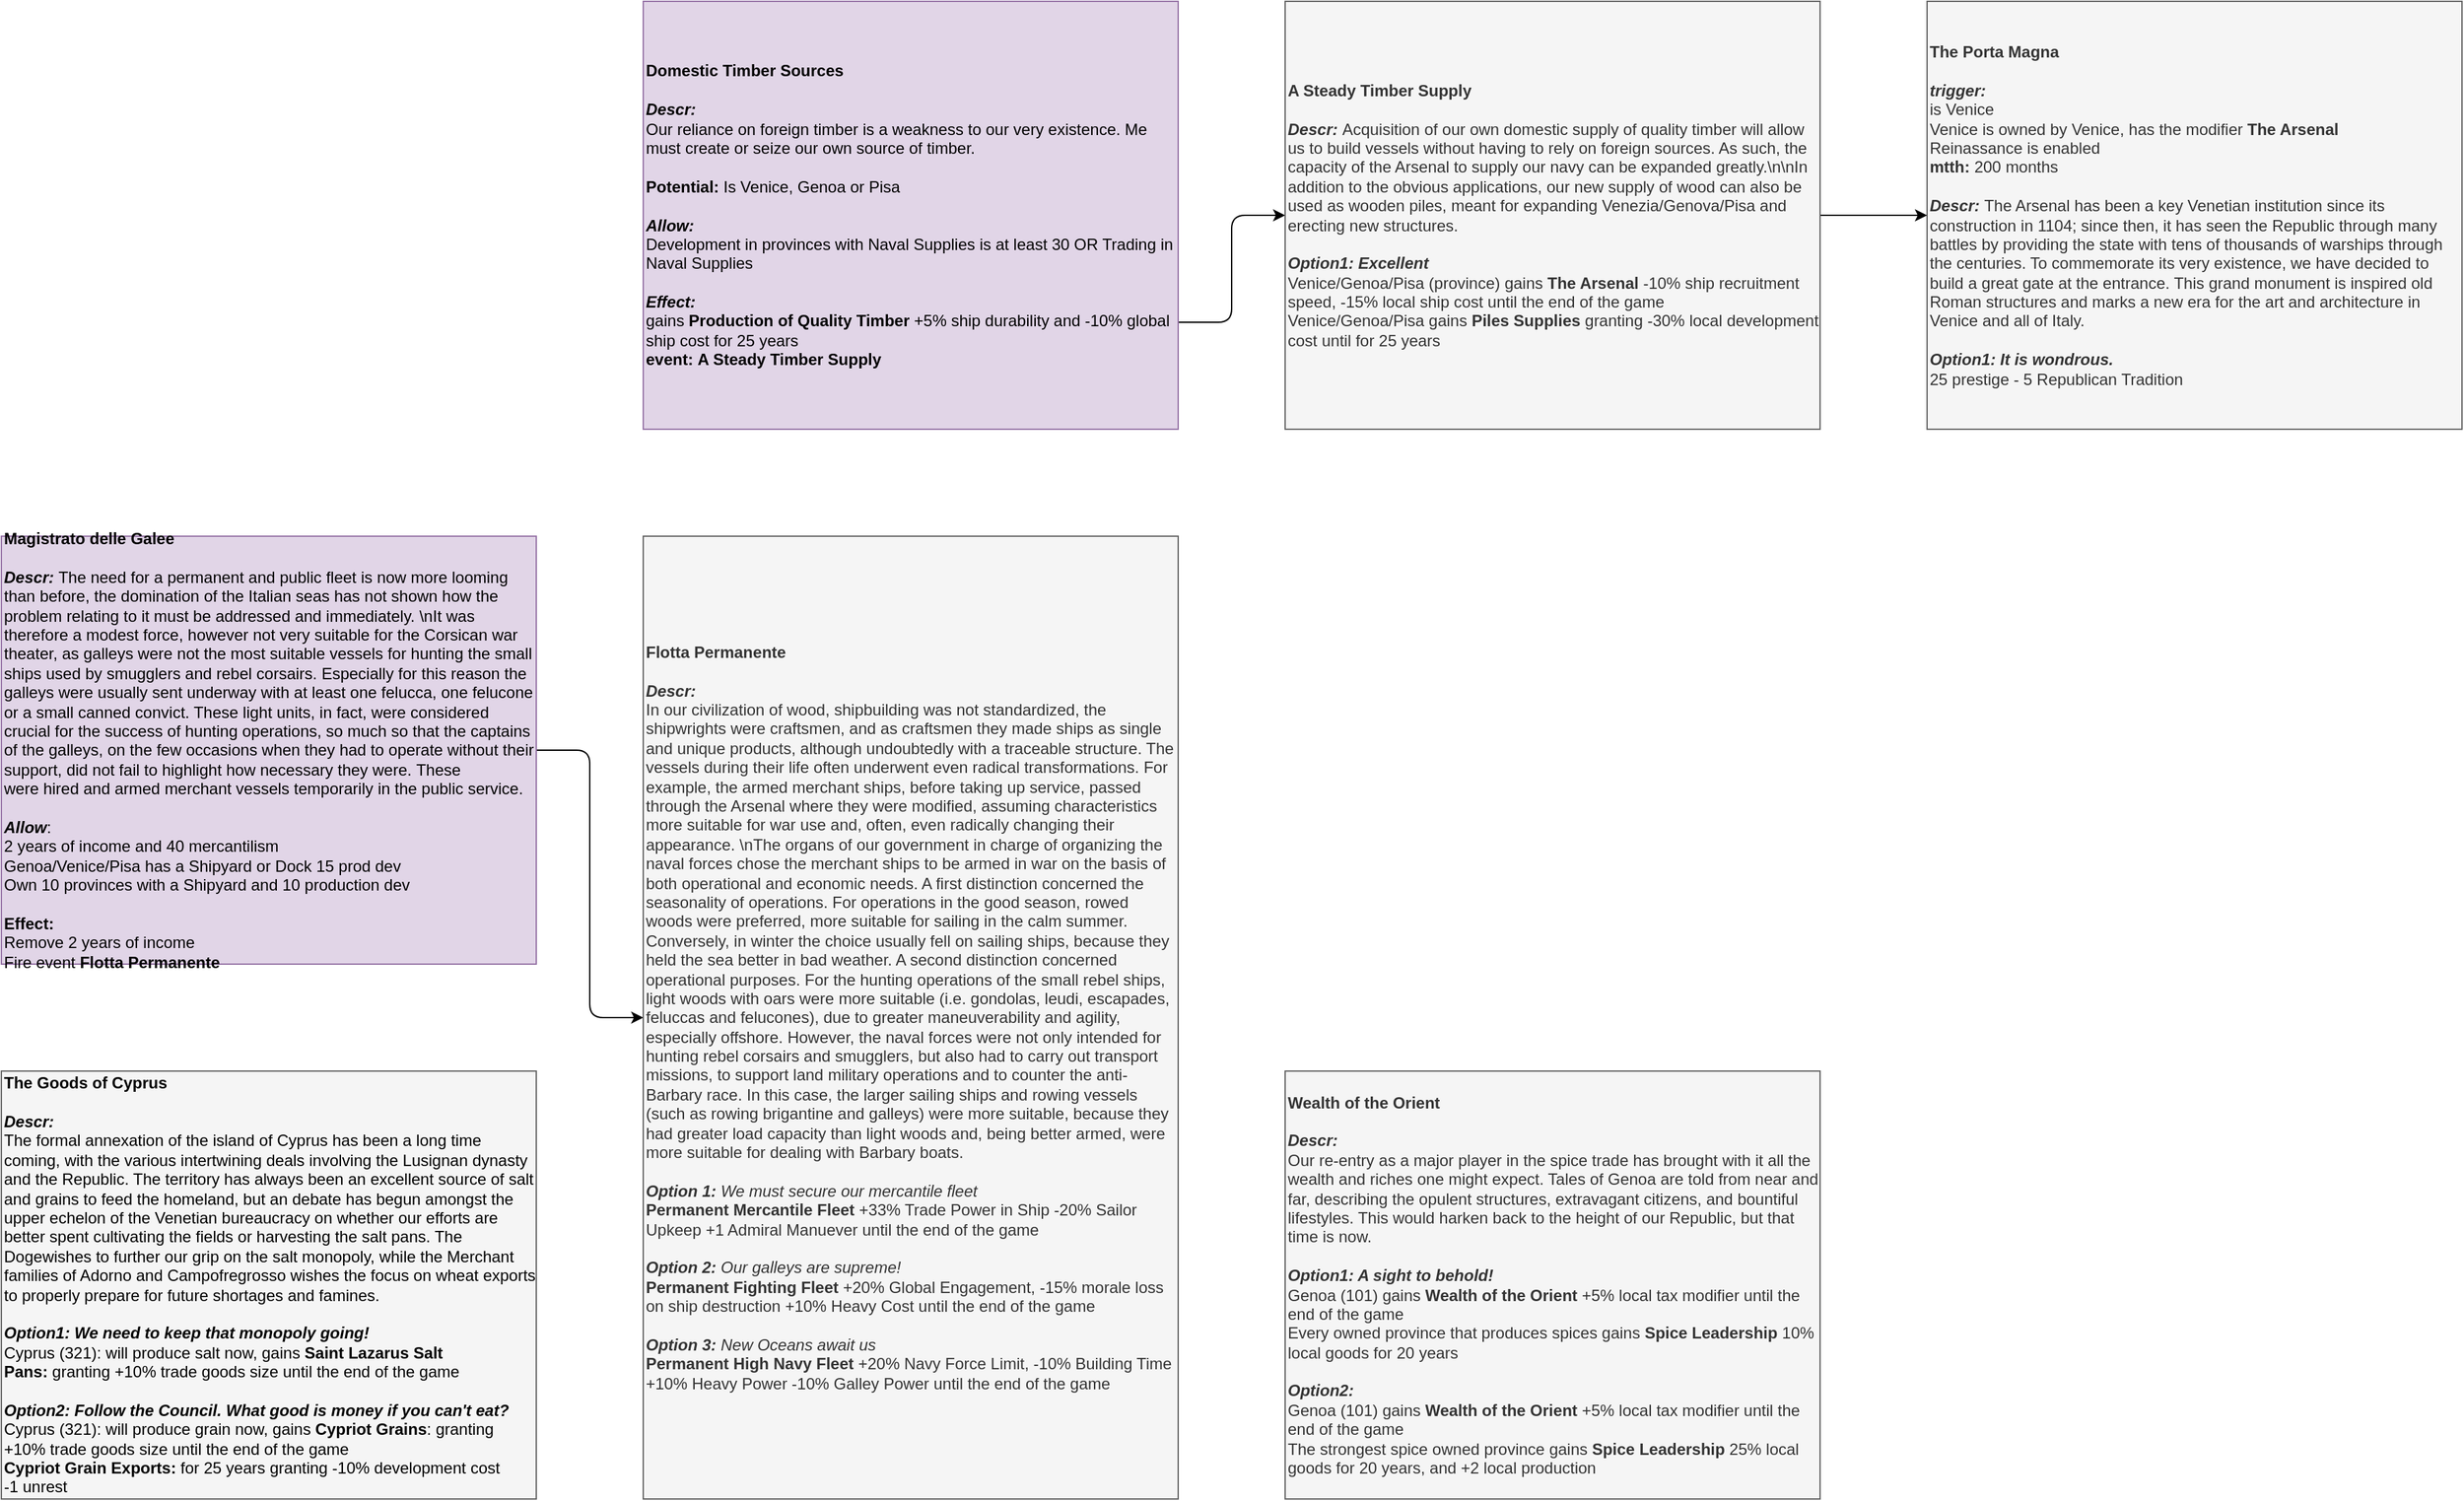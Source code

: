 <mxfile version="13.3.1" type="device"><diagram id="vww9j70o9DxDzDFPj5-_" name="Decisions/Events"><mxGraphModel dx="2770" dy="1405" grid="1" gridSize="10" guides="1" tooltips="1" connect="1" arrows="1" fold="1" page="1" pageScale="1" pageWidth="827" pageHeight="1169" math="0" shadow="0"><root><mxCell id="0"/><mxCell id="1" parent="0"/><mxCell id="zmLs5oJsTQ7MboL4f-MR-5" style="edgeStyle=orthogonalEdgeStyle;rounded=1;orthogonalLoop=1;jettySize=auto;html=1;exitX=1;exitY=0.75;exitDx=0;exitDy=0;fontSize=10;" parent="1" source="zmLs5oJsTQ7MboL4f-MR-1" target="zmLs5oJsTQ7MboL4f-MR-3" edge="1"><mxGeometry relative="1" as="geometry"/></mxCell><mxCell id="zmLs5oJsTQ7MboL4f-MR-1" value="&lt;div style=&quot;font-size: 12px&quot;&gt;&lt;b style=&quot;font-size: 12px&quot;&gt;Domestic Timber Sources&lt;/b&gt;&lt;br style=&quot;font-size: 12px&quot;&gt;&lt;/div&gt;&lt;div style=&quot;font-size: 12px&quot;&gt;&lt;b style=&quot;font-size: 12px&quot;&gt;&lt;br style=&quot;font-size: 12px&quot;&gt;&lt;/b&gt;&lt;/div&gt;&lt;div style=&quot;font-size: 12px&quot;&gt;&lt;b style=&quot;font-size: 12px&quot;&gt;&lt;i style=&quot;font-size: 12px&quot;&gt;Descr:&lt;/i&gt;&lt;/b&gt;&amp;nbsp;&lt;/div&gt;&lt;div style=&quot;font-size: 12px&quot;&gt;Our reliance on foreign timber is a weakness to our very existence. Me must create or seize our own source of timber.&lt;/div&gt;&lt;div style=&quot;font-size: 12px&quot;&gt;&lt;br style=&quot;font-size: 12px&quot;&gt;&lt;/div&gt;&lt;div style=&quot;font-size: 12px&quot;&gt;&lt;b style=&quot;font-size: 12px&quot;&gt;Potential:&lt;/b&gt;&amp;nbsp;Is Venice, Genoa or Pisa&lt;/div&gt;&lt;div style=&quot;font-size: 12px&quot;&gt;&lt;br style=&quot;font-size: 12px&quot;&gt;&lt;/div&gt;&lt;div style=&quot;font-size: 12px&quot;&gt;&lt;b style=&quot;font-size: 12px&quot;&gt;&lt;i style=&quot;font-size: 12px&quot;&gt;Allow:&lt;/i&gt;&lt;/b&gt;&lt;/div&gt;&lt;div style=&quot;font-size: 12px&quot;&gt;Development in provinces with Naval Supplies is at least 30 OR Trading in Naval Supplies&lt;/div&gt;&lt;div style=&quot;font-size: 12px&quot;&gt;&lt;br style=&quot;font-size: 12px&quot;&gt;&lt;/div&gt;&lt;div style=&quot;font-size: 12px&quot;&gt;&lt;span style=&quot;font-size: 12px&quot;&gt;&lt;b style=&quot;font-size: 12px&quot;&gt;&lt;i style=&quot;font-size: 12px&quot;&gt;Effect:&lt;/i&gt;&lt;/b&gt;&lt;/span&gt;&lt;/div&gt;&lt;div style=&quot;font-size: 12px&quot;&gt;gains &lt;font style=&quot;font-size: 12px&quot;&gt;&lt;b style=&quot;font-size: 12px&quot;&gt;Production of Quality Timber&lt;/b&gt;&lt;/font&gt;&amp;nbsp;+&lt;font style=&quot;font-size: 12px&quot;&gt;5&lt;/font&gt;% ship durability and -10% global ship cost for 25 years&lt;br style=&quot;font-size: 12px&quot;&gt;&lt;/div&gt;&lt;div style=&quot;font-size: 12px&quot;&gt;&lt;/div&gt;&lt;b style=&quot;font-size: 12px&quot;&gt;event:&amp;nbsp;A Steady Timber Supply&lt;/b&gt;" style="rounded=0;whiteSpace=wrap;html=1;fillColor=#e1d5e7;strokeColor=#9673a6;fontSize=12;align=left;labelBackgroundColor=none;fontColor=#000000;" parent="1" vertex="1"><mxGeometry x="480" width="400" height="320" as="geometry"/></mxCell><mxCell id="zmLs5oJsTQ7MboL4f-MR-2" value="&lt;div style=&quot;font-size: 12px;&quot;&gt;&lt;b style=&quot;font-size: 12px;&quot;&gt;The Porta Magna&lt;/b&gt;&lt;br style=&quot;font-size: 12px;&quot;&gt;&lt;/div&gt;&lt;div style=&quot;font-size: 12px;&quot;&gt;&lt;i style=&quot;font-size: 12px;&quot;&gt;&lt;b style=&quot;font-size: 12px;&quot;&gt;&lt;br style=&quot;font-size: 12px;&quot;&gt;&lt;/b&gt;&lt;/i&gt;&lt;/div&gt;&lt;div style=&quot;font-size: 12px;&quot;&gt;&lt;i style=&quot;font-size: 12px;&quot;&gt;&lt;b style=&quot;font-size: 12px;&quot;&gt;trigger:&lt;/b&gt;&lt;/i&gt;&lt;/div&gt;&lt;div style=&quot;font-size: 12px;&quot;&gt;is Venice&lt;/div&gt;&lt;div style=&quot;font-size: 12px;&quot;&gt;Venice is owned by Venice, has the modifier&amp;nbsp;&lt;b style=&quot;font-size: 12px;&quot;&gt;The Arsenal&lt;/b&gt;&lt;/div&gt;&lt;div style=&quot;font-size: 12px;&quot;&gt;Reinassance is enabled&lt;/div&gt;&lt;div style=&quot;font-size: 12px;&quot;&gt;&lt;b style=&quot;font-size: 12px;&quot;&gt;mtth:&lt;/b&gt;&amp;nbsp;200 months&lt;/div&gt;&lt;div style=&quot;font-size: 12px;&quot;&gt;&lt;i style=&quot;font-size: 12px;&quot;&gt;&lt;b style=&quot;font-size: 12px;&quot;&gt;&lt;br style=&quot;font-size: 12px;&quot;&gt;&lt;/b&gt;&lt;/i&gt;&lt;/div&gt;&lt;div style=&quot;font-size: 12px;&quot;&gt;&lt;b style=&quot;font-size: 12px;&quot;&gt;&lt;i style=&quot;font-size: 12px;&quot;&gt;Descr:&lt;/i&gt;&lt;/b&gt;&amp;nbsp;The Arsenal has been a key Venetian institution since its construction in 1104; since then, it has seen the Republic through many battles by providing the state with tens of thousands of warships through the centuries. To commemorate its very existence, we have decided to build a great gate at the entrance. This grand monument is inspired old Roman structures and marks a new era for the art and architecture in Venice and all of Italy.&lt;/div&gt;&lt;div style=&quot;font-size: 12px;&quot;&gt;&lt;br style=&quot;font-size: 12px;&quot;&gt;&lt;/div&gt;&lt;div style=&quot;font-size: 12px&quot;&gt;&lt;b style=&quot;font-size: 12px;&quot;&gt;&lt;i style=&quot;font-size: 12px;&quot;&gt;Option1:&amp;nbsp;&lt;/i&gt;&lt;/b&gt;&lt;span style=&quot;font-size: 12px;&quot;&gt;&lt;b style=&quot;font-size: 12px;&quot;&gt;&lt;i style=&quot;font-size: 12px;&quot;&gt;It is wondrous.&lt;/i&gt;&lt;/b&gt;&lt;/span&gt;&lt;/div&gt;&lt;div style=&quot;font-size: 12px&quot;&gt;&lt;span style=&quot;font-size: 12px;&quot;&gt;&lt;font style=&quot;font-size: 12px;&quot;&gt;25 prestige - 5 Republican Tradition&lt;/font&gt;&lt;/span&gt;&lt;/div&gt;" style="rounded=0;whiteSpace=wrap;html=1;fillColor=#f5f5f5;strokeColor=#666666;fontSize=12;align=left;fontColor=#333333;" parent="1" vertex="1"><mxGeometry x="1440" width="400" height="320" as="geometry"/></mxCell><mxCell id="zmLs5oJsTQ7MboL4f-MR-4" style="edgeStyle=orthogonalEdgeStyle;rounded=1;orthogonalLoop=1;jettySize=auto;html=1;exitX=1;exitY=0.5;exitDx=0;exitDy=0;fontSize=10;" parent="1" source="zmLs5oJsTQ7MboL4f-MR-3" target="zmLs5oJsTQ7MboL4f-MR-2" edge="1"><mxGeometry relative="1" as="geometry"/></mxCell><mxCell id="zmLs5oJsTQ7MboL4f-MR-3" value="&lt;div style=&quot;font-size: 12px&quot;&gt;&lt;b style=&quot;font-size: 12px&quot;&gt;A Steady Timber Supply&lt;/b&gt;&lt;br style=&quot;font-size: 12px&quot;&gt;&lt;/div&gt;&lt;div style=&quot;font-size: 12px&quot;&gt;&lt;i style=&quot;font-size: 12px&quot;&gt;&lt;b style=&quot;font-size: 12px&quot;&gt;&lt;br style=&quot;font-size: 12px&quot;&gt;&lt;/b&gt;&lt;/i&gt;&lt;/div&gt;&lt;div style=&quot;font-size: 12px&quot;&gt;&lt;b style=&quot;font-size: 12px&quot;&gt;&lt;i style=&quot;font-size: 12px&quot;&gt;Descr:&lt;/i&gt;&lt;/b&gt;&amp;nbsp;&lt;span style=&quot;font-size: 12px&quot;&gt;Acquisition of our own domestic supply of quality timber will allow us to build vessels without having to rely on foreign sources. As such, the capacity of the Arsenal to supply our navy can be expanded greatly.\n\nIn addition to the obvious applications, our new supply of wood can also be used as wooden piles, meant for expanding Venezia/Genova/Pisa and erecting new structures.&lt;/span&gt;&lt;/div&gt;&lt;div style=&quot;font-size: 12px&quot;&gt;&lt;br style=&quot;font-size: 12px&quot;&gt;&lt;/div&gt;&lt;div style=&quot;font-size: 12px&quot;&gt;&lt;/div&gt;&lt;b style=&quot;font-size: 12px&quot;&gt;&lt;i style=&quot;font-size: 12px&quot;&gt;Option1: Excellent&lt;br&gt;&lt;/i&gt;&lt;/b&gt;&lt;div style=&quot;font-size: 12px&quot;&gt;&lt;font style=&quot;font-size: 12px&quot;&gt;Venice/Genoa/Pisa (province) gains&amp;nbsp;&lt;b style=&quot;font-size: 12px&quot;&gt;The Arsenal&lt;/b&gt;&amp;nbsp;-10% ship recruitment speed, -15% local ship cost until the end of the game&lt;/font&gt;&lt;/div&gt;&lt;div style=&quot;font-size: 12px&quot;&gt;&lt;font style=&quot;font-size: 12px&quot;&gt;Venice/Genoa/Pisa gains &lt;b style=&quot;font-size: 12px&quot;&gt;Piles Supplies&amp;nbsp;&lt;/b&gt;granting -30% local development cost until for 25 years&lt;/font&gt;&lt;/div&gt;" style="rounded=0;whiteSpace=wrap;html=1;fillColor=#f5f5f5;strokeColor=#666666;fontSize=12;align=left;fontColor=#333333;" parent="1" vertex="1"><mxGeometry x="960" width="400" height="320" as="geometry"/></mxCell><mxCell id="jQS5h0f3VCIfjroXPz4w-1" value="&lt;div style=&quot;font-size: 12px;&quot;&gt;&lt;font color=&quot;#000000&quot; style=&quot;font-size: 12px;&quot;&gt;&lt;b style=&quot;font-size: 12px;&quot;&gt;The Goods of Cyprus&lt;/b&gt;&lt;br style=&quot;font-size: 12px;&quot;&gt;&lt;/font&gt;&lt;/div&gt;&lt;div style=&quot;font-size: 12px;&quot;&gt;&lt;b style=&quot;font-size: 12px;&quot;&gt;&lt;font color=&quot;#000000&quot; style=&quot;font-size: 12px;&quot;&gt;&lt;br style=&quot;font-size: 12px;&quot;&gt;&lt;/font&gt;&lt;/b&gt;&lt;/div&gt;&lt;div style=&quot;font-size: 12px;&quot;&gt;&lt;font color=&quot;#000000&quot; style=&quot;font-size: 12px;&quot;&gt;&lt;b style=&quot;font-size: 12px;&quot;&gt;&lt;i style=&quot;font-size: 12px;&quot;&gt;Descr:&lt;/i&gt;&lt;/b&gt;&amp;nbsp;&lt;/font&gt;&lt;/div&gt;&lt;div style=&quot;font-size: 12px;&quot;&gt;&lt;font color=&quot;#000000&quot; style=&quot;font-size: 12px;&quot;&gt;The formal annexation of the island of Cyprus has been a long time coming, with the various intertwining deals involving the Lusignan dynasty and the Republic. The territory has always been an excellent source of salt and grains to feed the homeland, but an debate has begun amongst the upper echelon of the Venetian bureaucracy on whether our efforts are better spent cultivating the fields or harvesting the salt pans. The Dogewishes to further our grip on the salt monopoly, while the Merchant families of Adorno and Campofregrosso wishes the focus on wheat exports to properly prepare for future shortages and famines.&lt;/font&gt;&lt;/div&gt;&lt;div style=&quot;font-size: 12px&quot;&gt;&lt;span style=&quot;font-size: 12px&quot;&gt;&lt;font color=&quot;#000000&quot; style=&quot;font-size: 12px;&quot;&gt;&lt;br style=&quot;font-size: 12px&quot;&gt;&lt;/font&gt;&lt;/span&gt;&lt;/div&gt;&lt;div style=&quot;font-size: 12px&quot;&gt;&lt;font color=&quot;#000000&quot; style=&quot;font-size: 12px;&quot;&gt;&lt;b style=&quot;font-size: 12px;&quot;&gt;&lt;i style=&quot;font-size: 12px;&quot;&gt;Option1:&amp;nbsp;&lt;/i&gt;&lt;/b&gt;&lt;i style=&quot;font-size: 12px;&quot;&gt;&lt;b style=&quot;font-size: 12px;&quot;&gt;We need to keep that monopoly going!&lt;/b&gt;&lt;/i&gt;&lt;/font&gt;&lt;/div&gt;&lt;div style=&quot;font-size: 12px&quot;&gt;&lt;font color=&quot;#000000&quot; style=&quot;font-size: 12px;&quot;&gt;&lt;span style=&quot;font-size: 12px;&quot;&gt;Cyprus (321): will produce salt now,&amp;nbsp;&lt;/span&gt;&lt;span style=&quot;font-size: 12px;&quot;&gt;gains&amp;nbsp;&lt;/span&gt;&lt;b style=&quot;font-size: 12px;&quot;&gt;Saint Lazarus Salt Pans&lt;/b&gt;&lt;b style=&quot;font-size: 12px;&quot;&gt;:&lt;/b&gt;&lt;span style=&quot;font-size: 12px;&quot;&gt;&amp;nbsp;granting&amp;nbsp;+10% trade goods size until the end of the game&lt;/span&gt;&lt;/font&gt;&lt;/div&gt;&lt;div style=&quot;font-size: 12px&quot;&gt;&lt;font color=&quot;#000000&quot; style=&quot;font-size: 12px;&quot;&gt;&lt;br style=&quot;font-size: 12px;&quot;&gt;&lt;/font&gt;&lt;/div&gt;&lt;div style=&quot;font-size: 12px&quot;&gt;&lt;font color=&quot;#000000&quot; style=&quot;font-size: 12px;&quot;&gt;&lt;b style=&quot;font-size: 12px;&quot;&gt;&lt;i style=&quot;font-size: 12px;&quot;&gt;Option2:&amp;nbsp;&lt;/i&gt;&lt;/b&gt;&lt;span style=&quot;font-size: 12px;&quot;&gt;&lt;b style=&quot;font-size: 12px;&quot;&gt;&lt;i style=&quot;font-size: 12px;&quot;&gt;Follow the Council. What good is money if you can't eat?&lt;/i&gt;&lt;/b&gt;&lt;/span&gt;&lt;/font&gt;&lt;/div&gt;&lt;div style=&quot;font-size: 12px;&quot;&gt;&lt;div style=&quot;font-size: 12px&quot;&gt;&lt;font color=&quot;#000000&quot; style=&quot;font-size: 12px;&quot;&gt;Cyprus (321): will produce grain now,&amp;nbsp;&lt;span style=&quot;font-size: 12px;&quot;&gt;gains &lt;/span&gt;&lt;b style=&quot;font-size: 12px;&quot;&gt;Cypriot Grains&lt;/b&gt;&lt;span style=&quot;font-size: 12px;&quot;&gt;: granting +10% trade goods size until the end of the game&lt;/span&gt;&lt;/font&gt;&lt;/div&gt;&lt;div style=&quot;font-size: 12px;&quot;&gt;&lt;font color=&quot;#000000&quot; style=&quot;font-size: 12px;&quot;&gt;&lt;b style=&quot;font-size: 12px;&quot;&gt;Cypriot Grain Exports:&lt;/b&gt;&amp;nbsp;for 25 years granting -10% development cost&lt;br style=&quot;font-size: 12px;&quot;&gt;&lt;/font&gt;&lt;/div&gt;&lt;div style=&quot;font-size: 12px;&quot;&gt;&lt;font color=&quot;#000000&quot; style=&quot;font-size: 12px;&quot;&gt;-1 unrest&lt;/font&gt;&lt;/div&gt;&lt;/div&gt;" style="rounded=0;whiteSpace=wrap;html=1;fillColor=#f5f5f5;strokeColor=#666666;fontSize=12;align=left;fontColor=#333333;" parent="1" vertex="1"><mxGeometry y="800" width="400" height="320" as="geometry"/></mxCell><mxCell id="jQS5h0f3VCIfjroXPz4w-2" value="&lt;div&gt;&lt;b&gt;Wealth of the Orient&lt;/b&gt;&lt;br&gt;&lt;/div&gt;&lt;div&gt;&lt;b&gt;&lt;br&gt;&lt;/b&gt;&lt;/div&gt;&lt;div&gt;&lt;b&gt;&lt;i&gt;Descr:&lt;/i&gt;&lt;/b&gt;&amp;nbsp;&lt;/div&gt;Our re-entry as a major player in the spice trade has brought with it all the wealth and riches one might expect. Tales of Genoa are told from near and far, describing the opulent structures, extravagant citizens, and bountiful lifestyles. This would harken back to the height of our Republic, but that time is now.&lt;div&gt;&lt;br&gt;&lt;/div&gt;&lt;div style=&quot;font-size: 12px&quot;&gt;&lt;/div&gt;&lt;b&gt;&lt;i&gt;Option1: A sight to behold!&lt;/i&gt;&lt;/b&gt;&lt;br class=&quot;Apple-interchange-newline&quot;&gt;Genoa (101) gains&amp;nbsp;&lt;b&gt;Wealth of the Orient&lt;/b&gt;&amp;nbsp;+5% local tax modifier until the end of the game&lt;div&gt;&lt;font&gt;Every owned province that produces spices gains &lt;b&gt;Spice Leadership&lt;/b&gt;&amp;nbsp;10% local goods for 20 years&lt;/font&gt;&lt;/div&gt;&lt;div&gt;&lt;font&gt;&lt;br&gt;&lt;/font&gt;&lt;/div&gt;&lt;div&gt;&lt;font&gt;&lt;b&gt;&lt;i&gt;Option2:&lt;/i&gt;&lt;/b&gt;&lt;/font&gt;&lt;/div&gt;Genoa (101) gains&amp;nbsp;&lt;b&gt;Wealth of the Orient&lt;/b&gt;&amp;nbsp;+5% local tax modifier until the end of the game&lt;div&gt;&lt;font&gt;The strongest spice owned province gains &lt;b&gt;Spice Leadership&lt;/b&gt;&amp;nbsp;25% local goods for 20 years, and +2 local production&lt;/font&gt;&lt;/div&gt;" style="rounded=0;whiteSpace=wrap;html=1;fillColor=#f5f5f5;strokeColor=#666666;fontSize=12;align=left;fontColor=#333333;" parent="1" vertex="1"><mxGeometry x="960" y="800" width="400" height="320" as="geometry"/></mxCell><mxCell id="Epq5sXT_bnx3FmnwbgCa-3" style="edgeStyle=orthogonalEdgeStyle;rounded=1;orthogonalLoop=1;jettySize=auto;html=1;exitX=1;exitY=0.5;exitDx=0;exitDy=0;" parent="1" source="Epq5sXT_bnx3FmnwbgCa-1" target="Epq5sXT_bnx3FmnwbgCa-2" edge="1"><mxGeometry relative="1" as="geometry"/></mxCell><mxCell id="Epq5sXT_bnx3FmnwbgCa-1" value="&lt;div&gt;&lt;b&gt;Magistrato delle Galee&lt;/b&gt;&lt;br&gt;&lt;/div&gt;&lt;div&gt;&lt;br&gt;&lt;/div&gt;&lt;div style=&quot;font-size: 12px&quot;&gt;&lt;b&gt;&lt;i&gt;Descr:&amp;nbsp;&lt;/i&gt;&lt;/b&gt;&lt;span&gt;The need for a permanent and public fleet is now more looming than before, the domination of the Italian seas has not shown how the problem relating to it must be addressed and immediately. \n&lt;/span&gt;&lt;span&gt;It was therefore a modest force, however not very suitable for the Corsican war theater, as galleys were not the most suitable vessels for hunting the small ships used by smugglers and rebel corsairs. Especially for this reason the galleys were usually sent underway with at least one felucca, one felucone or a small canned convict. These light units, in fact, were considered crucial for the success of hunting operations, so much so that the captains of the galleys, on the few occasions when they had to operate without their support, did not fail to highlight how necessary they were.&amp;nbsp;&lt;/span&gt;&lt;span&gt;These were&amp;nbsp;&lt;/span&gt;&lt;span&gt;hired and armed merchant vessels temporarily in the public service.&lt;/span&gt;&lt;/div&gt;&lt;font&gt;&lt;br&gt;&lt;span style=&quot;font-size: 12px&quot;&gt;&lt;b style=&quot;font-style: italic&quot;&gt;Allow&lt;/b&gt;:&lt;br&gt;&lt;/span&gt;&lt;div&gt;2 years of income and 40 mercantilism&lt;/div&gt;&lt;div&gt;Genoa/Venice/Pisa has a Shipyard or Dock 15 prod dev&lt;/div&gt;&lt;div&gt;Own 10 provinces with a Shipyard and 10 production dev&lt;/div&gt;&lt;div&gt;&lt;br&gt;&lt;/div&gt;&lt;div&gt;&lt;b&gt;Effect:&lt;/b&gt;&lt;/div&gt;&lt;div&gt;Remove 2 years of income&lt;/div&gt;&lt;div&gt;Fire event &lt;b&gt;Flotta Permanente&lt;/b&gt;&lt;/div&gt;&lt;/font&gt;" style="rounded=0;whiteSpace=wrap;html=1;align=left;fontSize=12;fillColor=#e1d5e7;strokeColor=#9673a6;" parent="1" vertex="1"><mxGeometry y="400" width="400" height="320" as="geometry"/></mxCell><mxCell id="Epq5sXT_bnx3FmnwbgCa-2" value="&lt;div style=&quot;font-size: 12px&quot;&gt;&lt;b&gt;Flotta Permanente&lt;/b&gt;&lt;/div&gt;&lt;div style=&quot;font-size: 12px&quot;&gt;&lt;b&gt;&lt;br&gt;&lt;/b&gt;&lt;/div&gt;&lt;div style=&quot;font-size: 12px&quot;&gt;&lt;b&gt;&lt;i&gt;Descr:&lt;/i&gt;&lt;/b&gt;&lt;br&gt;&lt;/div&gt;&lt;div&gt;&lt;div&gt;In our civilization of wood, shipbuilding was not standardized, the shipwrights were craftsmen, and as craftsmen they made ships as single and unique products, although undoubtedly with a traceable structure. The vessels during their life often underwent even radical transformations. For example, the armed merchant ships, before taking up service, passed through the Arsenal where they were modified, assuming characteristics more suitable for war use and, often, even radically changing their appearance. \n&lt;span&gt;The organs of our government in charge of organizing the naval forces chose the merchant ships to be armed in war on the basis of both operational and economic needs. A first distinction concerned the seasonality of operations. For operations in the good season, rowed woods were preferred, more suitable for sailing in the calm summer. Conversely, in winter the choice usually fell on sailing ships, because they held the sea better in bad weather. A second distinction concerned operational purposes. For the hunting operations of the small rebel ships, light woods with oars were more suitable (i.e. gondolas, leudi, escapades, feluccas and felucones), due to greater maneuverability and agility, especially offshore. However, the naval forces were not only intended for hunting rebel corsairs and smugglers, but also had to carry out transport missions, to support land military operations and to counter the anti-Barbary race. In this case, the larger sailing ships and rowing vessels (such as rowing brigantine and galleys) were more suitable, because they had greater load capacity than light woods and, being better armed, were more suitable for dealing with Barbary boats.&lt;/span&gt;&lt;/div&gt;&lt;/div&gt;&lt;div&gt;&lt;span&gt;&lt;br&gt;&lt;/span&gt;&lt;/div&gt;&lt;div style=&quot;font-size: 12px&quot;&gt;&lt;/div&gt;&lt;font&gt;&lt;b style=&quot;font-size: 12px ; font-style: italic&quot;&gt;Option 1:&lt;/b&gt;&lt;span style=&quot;font-size: 12px ; font-style: italic&quot;&gt;&amp;nbsp;We must secure our mercantile fleet&lt;/span&gt;&lt;br&gt;&lt;b&gt;Permanent Mercantile Fleet&lt;/b&gt;&amp;nbsp;+33% Trade Power in Ship -20% Sailor Upkeep +1 Admiral Manuever until the end of the game&lt;br&gt;&lt;br&gt;&lt;span style=&quot;font-size: 12px&quot;&gt;&lt;i&gt;&lt;b&gt;Option 2:&lt;/b&gt;&amp;nbsp;Our galleys are supreme!&lt;/i&gt;&lt;/span&gt;&lt;br&gt;&lt;div&gt;&lt;b&gt;Permanent Fighting Fleet&lt;/b&gt; +20% Global Engagement, -15% morale loss on ship destruction +10% Heavy Cost until the end of the game&lt;br&gt;&lt;/div&gt;&lt;div&gt;&lt;br&gt;&lt;/div&gt;&lt;div&gt;&lt;i style=&quot;font-weight: bold&quot;&gt;Option 3:&lt;/i&gt;&lt;i&gt; New Oceans await us&lt;/i&gt;&lt;/div&gt;&lt;div&gt;&lt;b&gt;Permanent High Navy Fleet&lt;/b&gt;&amp;nbsp;+20% Navy Force Limit, -10% Building Time +10% Heavy Power -10% Galley Power until the end of the game&lt;i style=&quot;font-weight: bold&quot;&gt;&lt;br&gt;&lt;/i&gt;&lt;/div&gt;&lt;/font&gt;" style="rounded=0;whiteSpace=wrap;html=1;align=left;fontSize=12;fillColor=#f5f5f5;strokeColor=#666666;fontColor=#333333;" parent="1" vertex="1"><mxGeometry x="480" y="400" width="400" height="720" as="geometry"/></mxCell></root></mxGraphModel></diagram></mxfile>